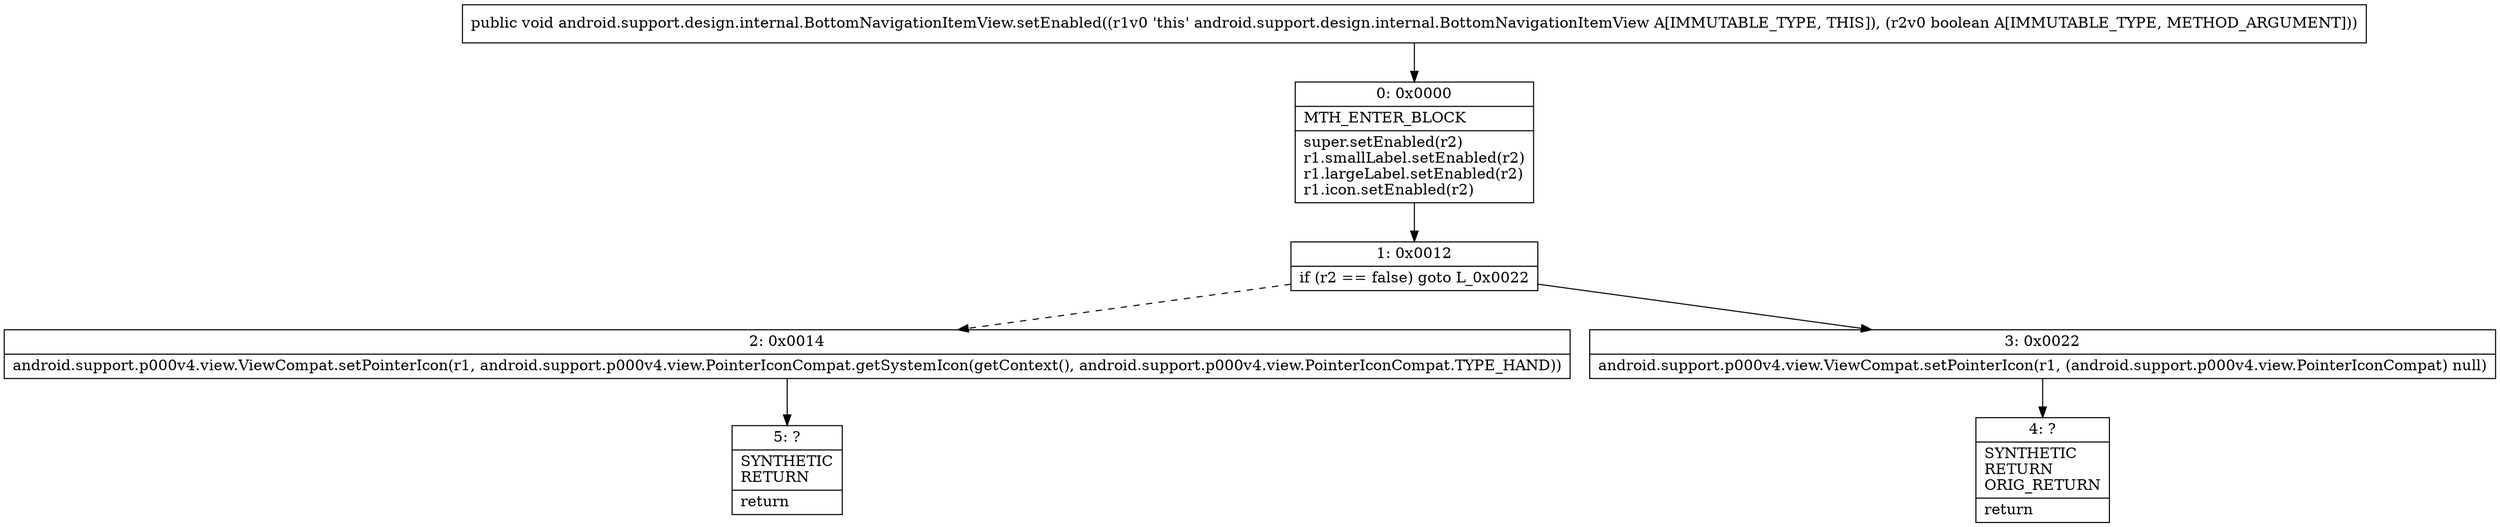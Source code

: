 digraph "CFG forandroid.support.design.internal.BottomNavigationItemView.setEnabled(Z)V" {
Node_0 [shape=record,label="{0\:\ 0x0000|MTH_ENTER_BLOCK\l|super.setEnabled(r2)\lr1.smallLabel.setEnabled(r2)\lr1.largeLabel.setEnabled(r2)\lr1.icon.setEnabled(r2)\l}"];
Node_1 [shape=record,label="{1\:\ 0x0012|if (r2 == false) goto L_0x0022\l}"];
Node_2 [shape=record,label="{2\:\ 0x0014|android.support.p000v4.view.ViewCompat.setPointerIcon(r1, android.support.p000v4.view.PointerIconCompat.getSystemIcon(getContext(), android.support.p000v4.view.PointerIconCompat.TYPE_HAND))\l}"];
Node_3 [shape=record,label="{3\:\ 0x0022|android.support.p000v4.view.ViewCompat.setPointerIcon(r1, (android.support.p000v4.view.PointerIconCompat) null)\l}"];
Node_4 [shape=record,label="{4\:\ ?|SYNTHETIC\lRETURN\lORIG_RETURN\l|return\l}"];
Node_5 [shape=record,label="{5\:\ ?|SYNTHETIC\lRETURN\l|return\l}"];
MethodNode[shape=record,label="{public void android.support.design.internal.BottomNavigationItemView.setEnabled((r1v0 'this' android.support.design.internal.BottomNavigationItemView A[IMMUTABLE_TYPE, THIS]), (r2v0 boolean A[IMMUTABLE_TYPE, METHOD_ARGUMENT])) }"];
MethodNode -> Node_0;
Node_0 -> Node_1;
Node_1 -> Node_2[style=dashed];
Node_1 -> Node_3;
Node_2 -> Node_5;
Node_3 -> Node_4;
}

